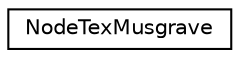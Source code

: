 digraph G
{
  edge [fontname="Helvetica",fontsize="10",labelfontname="Helvetica",labelfontsize="10"];
  node [fontname="Helvetica",fontsize="10",shape=record];
  rankdir=LR;
  Node1 [label="NodeTexMusgrave",height=0.2,width=0.4,color="black", fillcolor="white", style="filled",URL="$de/d4d/structNodeTexMusgrave.html"];
}
